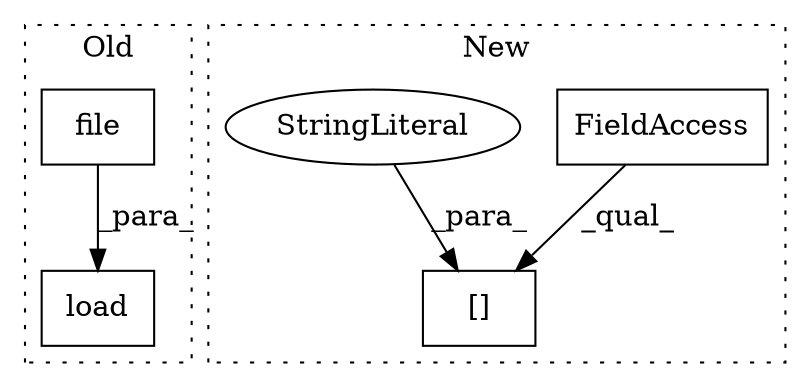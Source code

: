 digraph G {
subgraph cluster0 {
1 [label="load" a="32" s="28112,28167" l="5,1" shape="box"];
4 [label="file" a="32" s="28117,28166" l="5,1" shape="box"];
label = "Old";
style="dotted";
}
subgraph cluster1 {
2 [label="[]" a="2" s="28111,28149" l="31,1" shape="box"];
3 [label="FieldAccess" a="22" s="28111" l="30" shape="box"];
5 [label="StringLiteral" a="45" s="28142" l="7" shape="ellipse"];
label = "New";
style="dotted";
}
3 -> 2 [label="_qual_"];
4 -> 1 [label="_para_"];
5 -> 2 [label="_para_"];
}